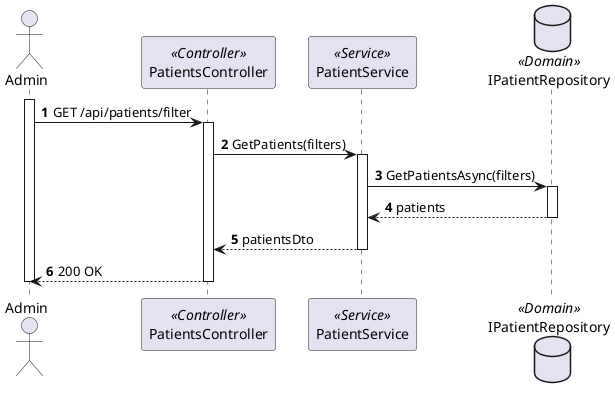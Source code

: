 @startuml process-view-2
autonumber

actor "Admin" as Admin
participant "PatientsController" as Controller <<Controller>>
participant "PatientService" as Service <<Service>>
database "IPatientRepository" as Repository <<Domain>>

activate Admin
        Admin -> Controller : GET /api/patients/filter
        activate Controller 
            Controller -> Service : GetPatients(filters)
            activate Service
                Service ->  Repository : GetPatientsAsync(filters)
                activate Repository
                    Repository -->  Service : patients
                deactivate Repository
                Service -->  Controller : patientsDto
            deactivate Service
        Controller --> Admin : 200 OK
    deactivate Controller
deactivate Admin


@enduml
